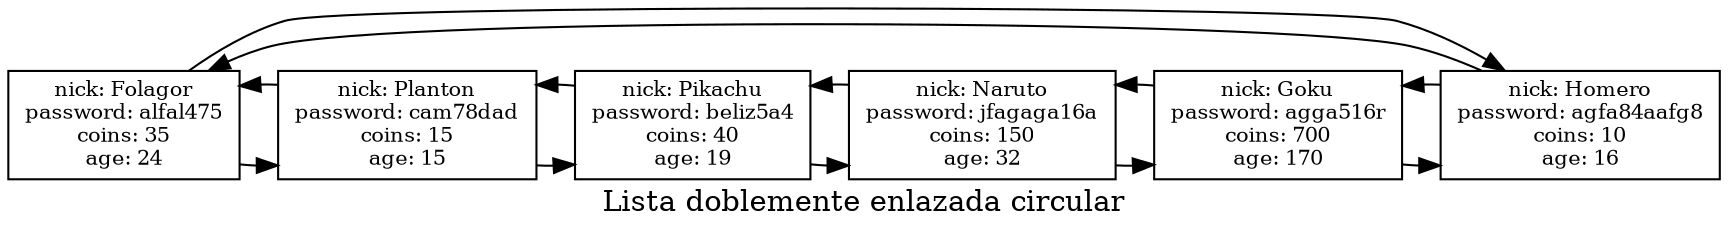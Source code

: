 digraph G {
label="Lista doblemente enlazada circular";
node [shape=box];
//agregar nodos
NFolagor[fontsize="10pt" label="nick: Folagor
password: alfal475
coins: 35
age: 24"];
NPlanton[fontsize="10pt" label="nick: Planton
password: cam78dad
coins: 15
age: 15"];
NPikachu[fontsize="10pt" label="nick: Pikachu
password: beliz5a4
coins: 40
age: 19"];
NNaruto[fontsize="10pt" label="nick: Naruto
password: jfagaga16a
coins: 150
age: 32"];
NGoku[fontsize="10pt" label="nick: Goku
password: agga516r
coins: 700
age: 170"];
NHomero[fontsize="10pt" label="nick: Homero
password: agfa84aafg8
coins: 10
age: 16"];
//Enlazar imagenes
{rank=same;
NFolagor->NPlanton->NPikachu->NNaruto->NGoku->NHomero
NHomero->NGoku->NNaruto->NPikachu->NPlanton->NFolagor NHomero->NFolagor NFolagor->NHomero}
}
